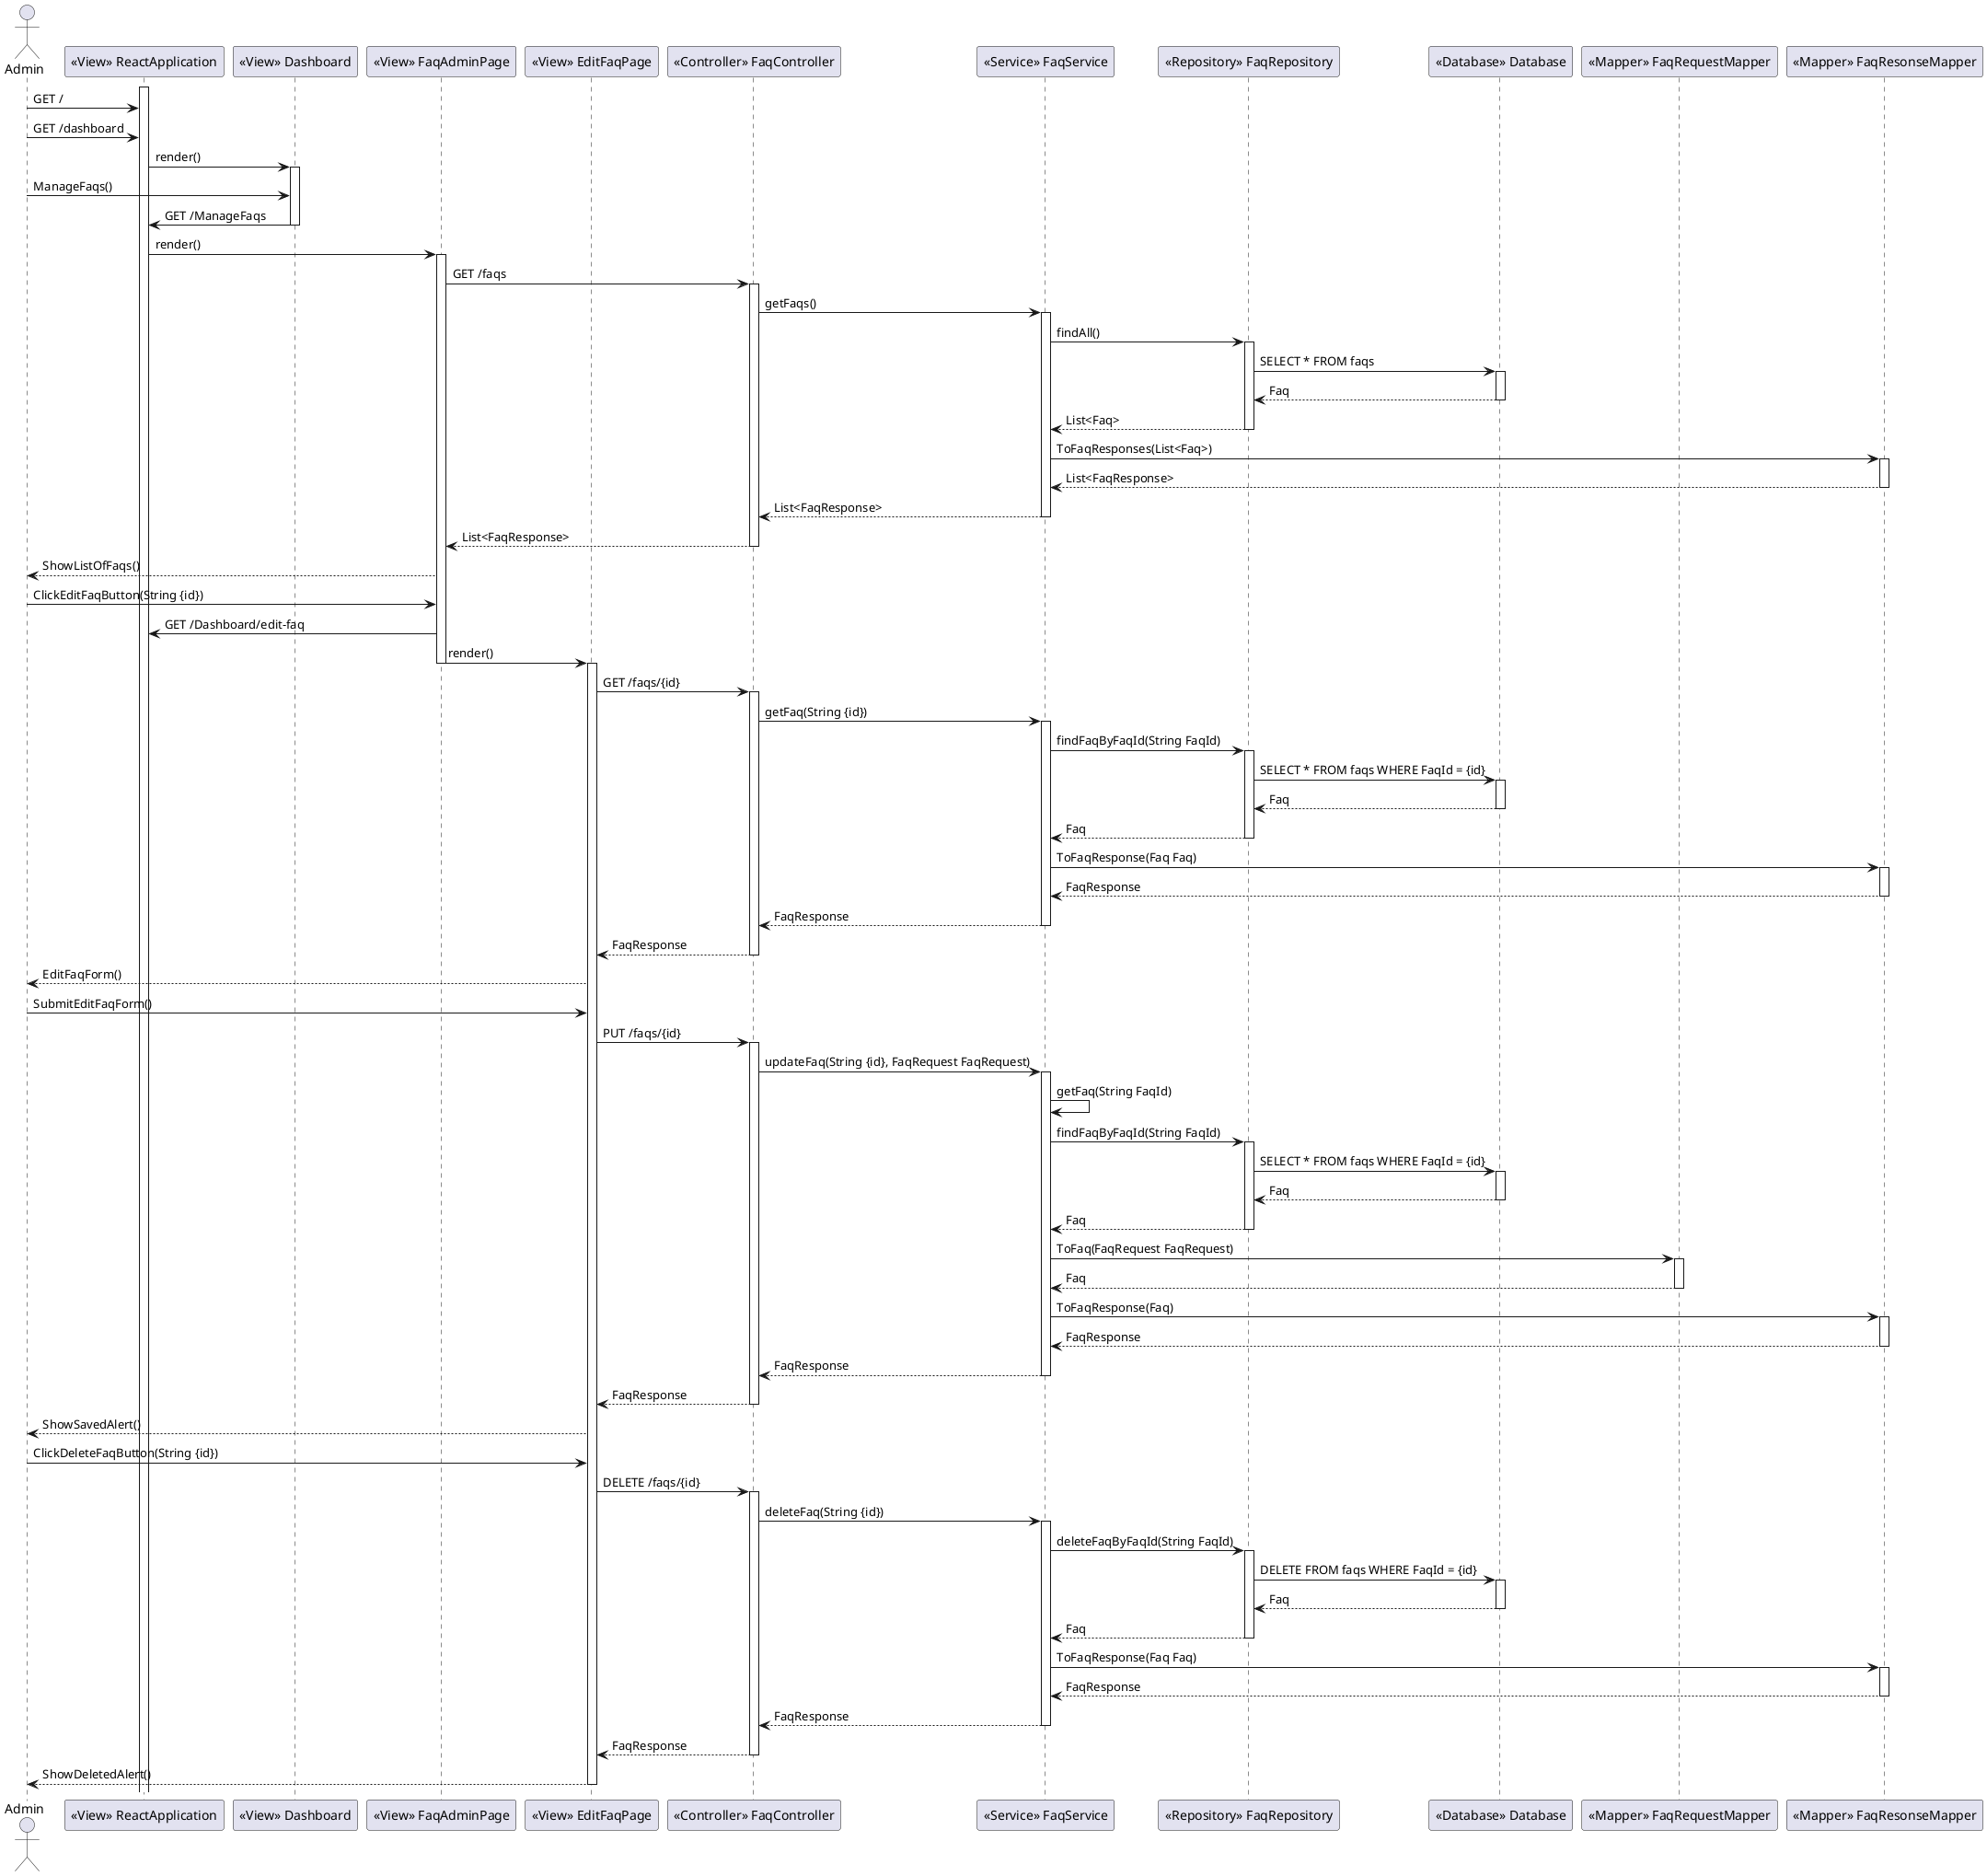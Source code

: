 @startuml

actor Admin

participant ReactApplication as "<<View>> ReactApplication"
activate ReactApplication

Admin -> ReactApplication : GET /

participant Dashboard as "<<View>> Dashboard"

participant FaqAdminPage as "<<View>> FaqAdminPage"

participant EditFaqPage as "<<View>> EditFaqPage"

participant FaqController as "<<Controller>> FaqController"

participant FaqService as "<<Service>> FaqService"

participant FaqRepository as "<<Repository>> FaqRepository"

participant Database as "<<Database>> Database"

participant FaqRequestMapper as "<<Mapper>> FaqRequestMapper"

participant FaqResonseMapper as "<<Mapper>> FaqResonseMapper"

Admin -> ReactApplication : GET /dashboard

ReactApplication -> Dashboard : render()
activate Dashboard
Admin -> Dashboard : ManageFaqs()

Dashboard -> ReactApplication : GET /ManageFaqs

deactivate Dashboard

ReactApplication -> FaqAdminPage : render()
activate FaqAdminPage

FaqAdminPage -> FaqController : GET /faqs
activate FaqController


FaqController -> FaqService : getFaqs()
activate FaqService


FaqService -> FaqRepository : findAll()
activate FaqRepository


FaqRepository -> Database : SELECT * FROM faqs
activate Database

Database --> FaqRepository : Faq

deactivate Database

FaqRepository --> FaqService : List<Faq>

deactivate FaqRepository


FaqService -> FaqResonseMapper : ToFaqResponses(List<Faq>)
activate FaqResonseMapper

FaqResonseMapper --> FaqService : List<FaqResponse>

deactivate FaqResonseMapper

FaqService --> FaqController : List<FaqResponse>

deactivate FaqService

FaqController --> FaqAdminPage : List<FaqResponse>

deactivate FaqController


FaqAdminPage --> Admin : ShowListOfFaqs()

Admin -> FaqAdminPage : ClickEditFaqButton(String {id})



    FaqAdminPage -> ReactApplication : GET /Dashboard/edit-faq

    FaqAdminPage -> EditFaqPage : render()

    deactivate FaqAdminPage

    activate EditFaqPage



    EditFaqPage -> FaqController : GET /faqs/{id}
    activate FaqController


    FaqController -> FaqService : getFaq(String {id})
    activate FaqService


    FaqService -> FaqRepository : findFaqByFaqId(String FaqId)
    activate FaqRepository


    FaqRepository -> Database : SELECT * FROM faqs WHERE FaqId = {id}
    activate Database

    Database --> FaqRepository : Faq

    deactivate Database

    FaqRepository --> FaqService : Faq

    deactivate FaqRepository


    FaqService -> FaqResonseMapper : ToFaqResponse(Faq Faq)
    activate FaqResonseMapper

    FaqResonseMapper --> FaqService : FaqResponse

    deactivate FaqResonseMapper

    FaqService --> FaqController : FaqResponse

    deactivate FaqService

    FaqController --> EditFaqPage : FaqResponse

    deactivate FaqController



    EditFaqPage --> Admin : EditFaqForm()

    Admin -> EditFaqPage : SubmitEditFaqForm()

    EditFaqPage -> FaqController : PUT /faqs/{id}

    activate FaqController



    FaqController -> FaqService : updateFaq(String {id}, FaqRequest FaqRequest)
    activate FaqService


    FaqService -> FaqService : getFaq(String FaqId)

    FaqService -> FaqRepository : findFaqByFaqId(String FaqId)
    activate FaqRepository


    FaqRepository -> Database : SELECT * FROM faqs WHERE FaqId = {id}
    activate Database

    Database --> FaqRepository : Faq

    deactivate Database

    FaqRepository --> FaqService : Faq

    deactivate FaqRepository


    FaqService -> FaqRequestMapper : ToFaq(FaqRequest FaqRequest)
    activate FaqRequestMapper


    FaqRequestMapper --> FaqService : Faq

    deactivate FaqRequestMapper



    FaqService -> FaqResonseMapper : ToFaqResponse(Faq)
    activate FaqResonseMapper

    FaqResonseMapper --> FaqService : FaqResponse

    deactivate FaqResonseMapper

    FaqService --> FaqController : FaqResponse

    deactivate FaqService

    FaqController --> EditFaqPage : FaqResponse

    deactivate FaqController

    EditFaqPage --> Admin : ShowSavedAlert()

    Admin -> EditFaqPage : ClickDeleteFaqButton(String {id})

    EditFaqPage -> FaqController : DELETE /faqs/{id}

    activate FaqController

    FaqController -> FaqService : deleteFaq(String {id})

    activate FaqService

    FaqService -> FaqRepository : deleteFaqByFaqId(String FaqId)

    activate FaqRepository

    FaqRepository -> Database : DELETE FROM faqs WHERE FaqId = {id}

    activate Database

    Database --> FaqRepository : Faq

    deactivate Database

    FaqRepository --> FaqService : Faq

    deactivate FaqRepository


    FaqService -> FaqResonseMapper : ToFaqResponse(Faq Faq)

    activate FaqResonseMapper

    FaqResonseMapper --> FaqService : FaqResponse

    deactivate FaqResonseMapper

    FaqService --> FaqController : FaqResponse

    deactivate FaqService


    FaqController --> EditFaqPage : FaqResponse

    deactivate FaqController

    EditFaqPage --> Admin : ShowDeletedAlert()

    deactivate EditFaqPage












@endpuml
